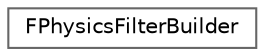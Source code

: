 digraph "Graphical Class Hierarchy"
{
 // INTERACTIVE_SVG=YES
 // LATEX_PDF_SIZE
  bgcolor="transparent";
  edge [fontname=Helvetica,fontsize=10,labelfontname=Helvetica,labelfontsize=10];
  node [fontname=Helvetica,fontsize=10,shape=box,height=0.2,width=0.4];
  rankdir="LR";
  Node0 [id="Node000000",label="FPhysicsFilterBuilder",height=0.2,width=0.4,color="grey40", fillcolor="white", style="filled",URL="$da/d16/structFPhysicsFilterBuilder.html",tooltip=" "];
}
